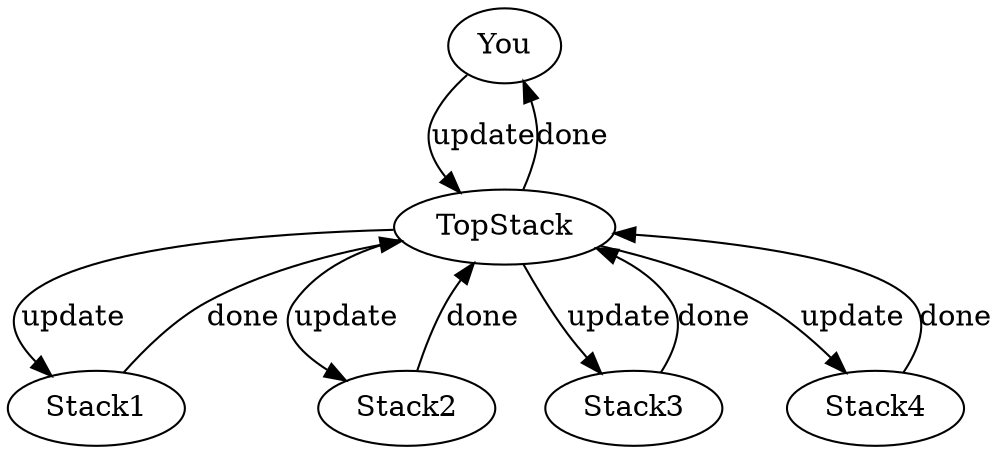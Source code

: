 digraph G {
  You -> TopStack[label="update"]
  TopStack -> Stack1[label="update"]
  Stack1 -> TopStack[label="done"]
  TopStack -> Stack2[label="update"]
  Stack2 -> TopStack[label="done"]
  TopStack -> Stack3[label="update"]
  Stack3 -> TopStack[label="done"]
  TopStack -> Stack4[label="update"]
  Stack4 -> TopStack[label="done"]
  TopStack -> You[label="done"]
}